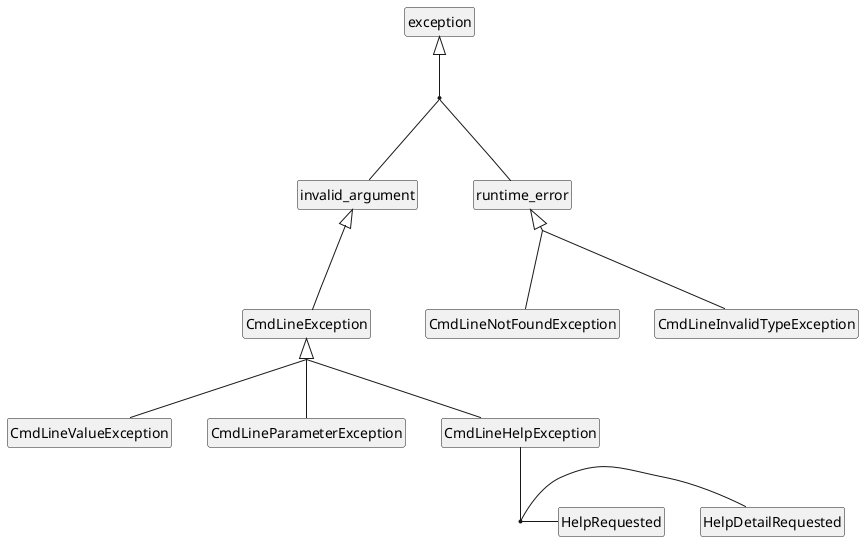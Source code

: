 @startuml
hide empty members
skinparam groupInheritance 2
skinparam style strictuml

class exception 
together {
  class runtime_error 
  class invalid_argument 
}

exception <|-- runtime_error
invalid_argument -- (exception , runtime_error )

runtime_error <|-- CmdLineNotFoundException
runtime_error <|-- CmdLineInvalidTypeException

invalid_argument <|-- CmdLineException

together {
  class CmdLineHelpException
  class CmdLineParameterException
  class CmdLineValueException

}

CmdLineException <|-- CmdLineParameterException
CmdLineException <|-- CmdLineValueException

CmdLineException <|-- CmdLineHelpException


together {
  class HelpRequested
  class HelpDetailRequested
}

HelpDetailRequested -- (CmdLineHelpException, HelpRequested )
@enduml